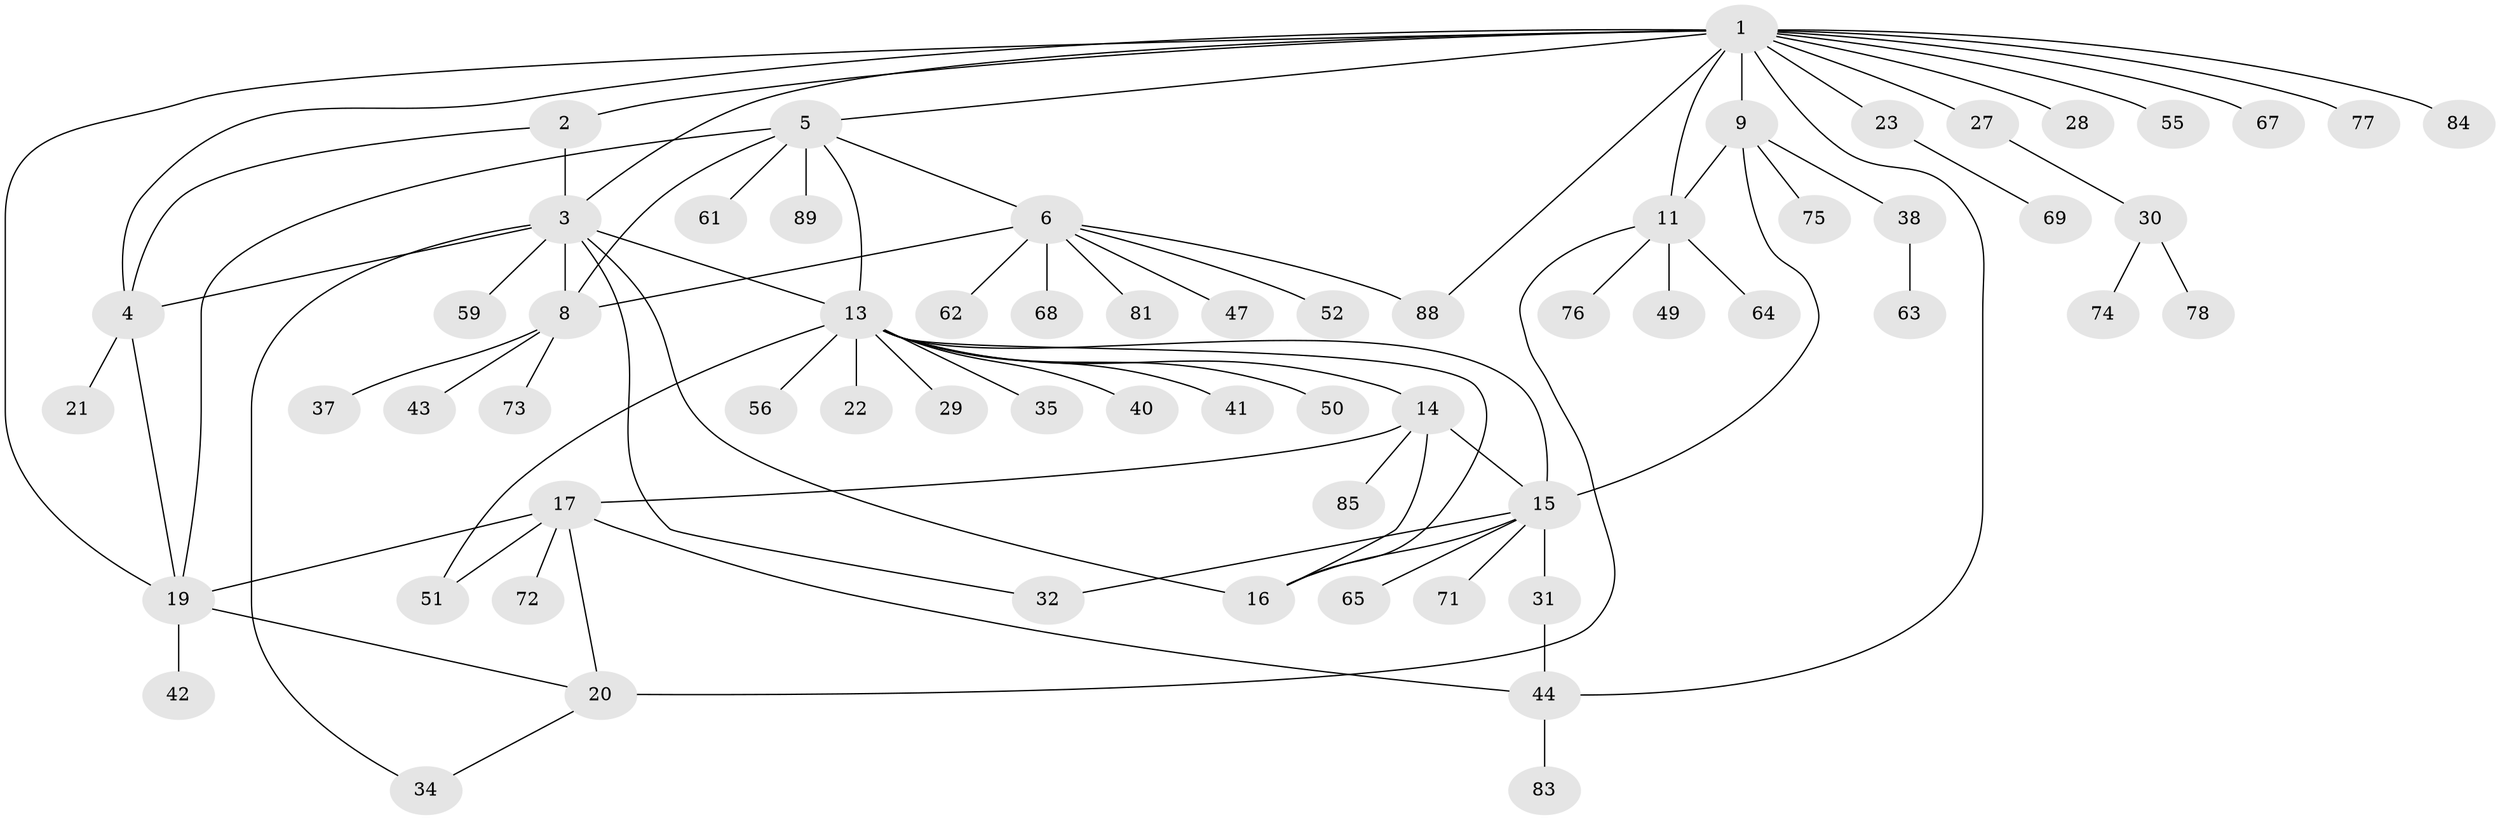 // Generated by graph-tools (version 1.1) at 2025/24/03/03/25 07:24:13]
// undirected, 64 vertices, 86 edges
graph export_dot {
graph [start="1"]
  node [color=gray90,style=filled];
  1 [super="+12"];
  2;
  3 [super="+26"];
  4 [super="+80"];
  5 [super="+7"];
  6 [super="+39"];
  8 [super="+82"];
  9 [super="+10"];
  11 [super="+33"];
  13 [super="+48"];
  14 [super="+79"];
  15 [super="+25"];
  16 [super="+24"];
  17 [super="+18"];
  19 [super="+87"];
  20 [super="+58"];
  21;
  22 [super="+46"];
  23 [super="+60"];
  27 [super="+86"];
  28;
  29;
  30 [super="+36"];
  31;
  32;
  34;
  35 [super="+53"];
  37 [super="+54"];
  38 [super="+57"];
  40;
  41;
  42 [super="+45"];
  43;
  44 [super="+70"];
  47;
  49;
  50;
  51;
  52;
  55;
  56;
  59;
  61 [super="+66"];
  62;
  63;
  64;
  65;
  67;
  68;
  69;
  71;
  72;
  73;
  74;
  75;
  76;
  77;
  78;
  81;
  83;
  84;
  85;
  88;
  89;
  1 -- 2;
  1 -- 3;
  1 -- 4;
  1 -- 19;
  1 -- 27;
  1 -- 44;
  1 -- 77;
  1 -- 88;
  1 -- 67;
  1 -- 9 [weight=2];
  1 -- 11;
  1 -- 84;
  1 -- 55;
  1 -- 23;
  1 -- 28;
  1 -- 5;
  2 -- 3;
  2 -- 4;
  3 -- 4;
  3 -- 8;
  3 -- 16;
  3 -- 32;
  3 -- 34;
  3 -- 59;
  3 -- 13;
  4 -- 21;
  4 -- 19;
  5 -- 6 [weight=2];
  5 -- 8 [weight=2];
  5 -- 13;
  5 -- 19;
  5 -- 61;
  5 -- 89;
  6 -- 8;
  6 -- 47;
  6 -- 62;
  6 -- 68;
  6 -- 81;
  6 -- 88;
  6 -- 52;
  8 -- 37;
  8 -- 43;
  8 -- 73;
  9 -- 11 [weight=2];
  9 -- 38;
  9 -- 75;
  9 -- 15;
  11 -- 20;
  11 -- 49;
  11 -- 64;
  11 -- 76;
  13 -- 14;
  13 -- 15;
  13 -- 16;
  13 -- 22;
  13 -- 29;
  13 -- 35;
  13 -- 40;
  13 -- 41;
  13 -- 50;
  13 -- 56;
  13 -- 51;
  14 -- 15;
  14 -- 16;
  14 -- 85;
  14 -- 17;
  15 -- 16;
  15 -- 31;
  15 -- 32;
  15 -- 65;
  15 -- 71;
  17 -- 19 [weight=2];
  17 -- 20 [weight=2];
  17 -- 51;
  17 -- 72;
  17 -- 44;
  19 -- 20;
  19 -- 42;
  20 -- 34;
  23 -- 69;
  27 -- 30;
  30 -- 74;
  30 -- 78;
  31 -- 44;
  38 -- 63;
  44 -- 83;
}
